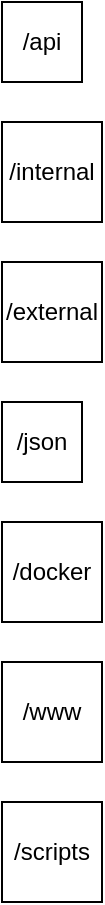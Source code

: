 <mxfile version="27.1.6">
  <diagram name="Page-1" id="bi5Sau08iDKJp8JhSa3X">
    <mxGraphModel dx="815" dy="429" grid="1" gridSize="10" guides="1" tooltips="1" connect="1" arrows="1" fold="1" page="1" pageScale="1" pageWidth="850" pageHeight="1100" math="0" shadow="0">
      <root>
        <mxCell id="0" />
        <mxCell id="1" parent="0" />
        <mxCell id="Gaa8zeEHLejWbOIzc_xn-1" value="/api" style="whiteSpace=wrap;html=1;aspect=fixed;" vertex="1" parent="1">
          <mxGeometry x="80" y="80" width="40" height="40" as="geometry" />
        </mxCell>
        <mxCell id="Gaa8zeEHLejWbOIzc_xn-2" style="edgeStyle=orthogonalEdgeStyle;rounded=0;orthogonalLoop=1;jettySize=auto;html=1;exitX=0.5;exitY=1;exitDx=0;exitDy=0;" edge="1" parent="1" source="Gaa8zeEHLejWbOIzc_xn-1" target="Gaa8zeEHLejWbOIzc_xn-1">
          <mxGeometry relative="1" as="geometry" />
        </mxCell>
        <mxCell id="Gaa8zeEHLejWbOIzc_xn-4" value="&lt;div&gt;/internal&lt;/div&gt;" style="whiteSpace=wrap;html=1;aspect=fixed;" vertex="1" parent="1">
          <mxGeometry x="80" y="140" width="50" height="50" as="geometry" />
        </mxCell>
        <mxCell id="Gaa8zeEHLejWbOIzc_xn-5" value="&lt;div&gt;/external&lt;/div&gt;" style="whiteSpace=wrap;html=1;aspect=fixed;" vertex="1" parent="1">
          <mxGeometry x="80" y="210" width="50" height="50" as="geometry" />
        </mxCell>
        <mxCell id="Gaa8zeEHLejWbOIzc_xn-6" value="&lt;div&gt;/json&lt;/div&gt;" style="whiteSpace=wrap;html=1;aspect=fixed;" vertex="1" parent="1">
          <mxGeometry x="80" y="280" width="40" height="40" as="geometry" />
        </mxCell>
        <mxCell id="Gaa8zeEHLejWbOIzc_xn-7" value="/www" style="whiteSpace=wrap;html=1;aspect=fixed;" vertex="1" parent="1">
          <mxGeometry x="80" y="410" width="50" height="50" as="geometry" />
        </mxCell>
        <mxCell id="Gaa8zeEHLejWbOIzc_xn-8" value="/docker" style="whiteSpace=wrap;html=1;aspect=fixed;" vertex="1" parent="1">
          <mxGeometry x="80" y="340" width="50" height="50" as="geometry" />
        </mxCell>
        <mxCell id="Gaa8zeEHLejWbOIzc_xn-9" value="/scripts" style="whiteSpace=wrap;html=1;aspect=fixed;" vertex="1" parent="1">
          <mxGeometry x="80" y="480" width="50" height="50" as="geometry" />
        </mxCell>
      </root>
    </mxGraphModel>
  </diagram>
</mxfile>

